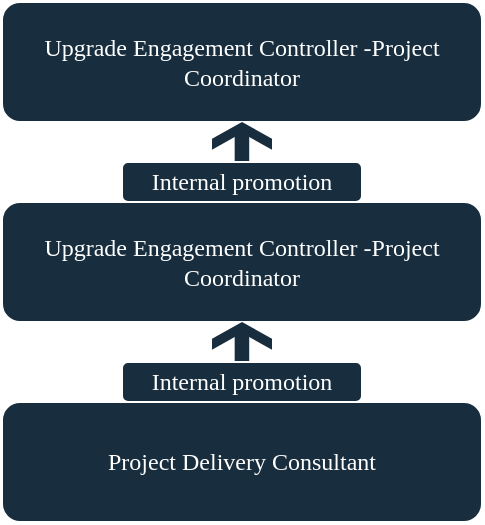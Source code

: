 <mxfile version="24.7.16">
  <diagram id="C5RBs43oDa-KdzZeNtuy" name="Page-1">
    <mxGraphModel dx="880" dy="508" grid="1" gridSize="10" guides="1" tooltips="1" connect="1" arrows="1" fold="1" page="1" pageScale="1" pageWidth="827" pageHeight="1169" math="0" shadow="0">
      <root>
        <mxCell id="WIyWlLk6GJQsqaUBKTNV-0" />
        <mxCell id="WIyWlLk6GJQsqaUBKTNV-1" parent="WIyWlLk6GJQsqaUBKTNV-0" />
        <mxCell id="WIyWlLk6GJQsqaUBKTNV-3" value="&lt;p align=&quot;center&quot; class=&quot;MsoNormal&quot;&gt;&lt;span style=&quot;mso-spacerun:&#39;yes&#39;;font-family:Calibri;mso-bidi-font-family:&#39;Times New Roman&#39;;&lt;br/&gt;font-size:11.0pt;mso-font-kerning:1.0pt;&quot;&gt;Upgrade Engagement Controller -Project Coordinator&lt;/span&gt;&lt;span style=&quot;mso-spacerun:&#39;yes&#39;;font-family:Calibri;mso-bidi-font-family:&#39;Times New Roman&#39;;&lt;br/&gt;font-size:11.0pt;mso-font-kerning:1.0pt;&quot;&gt;&lt;/span&gt;&lt;/p&gt;" style="rounded=1;whiteSpace=wrap;html=1;fontSize=12;glass=0;strokeWidth=1;shadow=0;labelBackgroundColor=none;fillColor=#182E3E;strokeColor=#FFFFFF;fontColor=#FFFFFF;" parent="WIyWlLk6GJQsqaUBKTNV-1" vertex="1">
          <mxGeometry x="294" y="170" width="240" height="60" as="geometry" />
        </mxCell>
        <mxCell id="WIyWlLk6GJQsqaUBKTNV-12" value="&lt;p align=&quot;center&quot; class=&quot;MsoNormal&quot;&gt;&lt;span style=&quot;mso-spacerun:&#39;yes&#39;;font-family:Calibri;mso-bidi-font-family:&#39;Times New Roman&#39;;&lt;br/&gt;font-size:11.0pt;mso-font-kerning:1.0pt;&quot;&gt;Project Delivery Consultant&lt;/span&gt;&lt;span style=&quot;mso-spacerun:&#39;yes&#39;;font-family:Calibri;mso-bidi-font-family:&#39;Times New Roman&#39;;&lt;br/&gt;font-size:11.0pt;mso-font-kerning:1.0pt;&quot;&gt;&lt;/span&gt;&lt;/p&gt;" style="rounded=1;whiteSpace=wrap;html=1;fontSize=12;glass=0;strokeWidth=1;shadow=0;labelBackgroundColor=none;fillColor=#182E3E;strokeColor=#FFFFFF;fontColor=#FFFFFF;" parent="WIyWlLk6GJQsqaUBKTNV-1" vertex="1">
          <mxGeometry x="294" y="270" width="240" height="60" as="geometry" />
        </mxCell>
        <mxCell id="STLNz0UJohC1mNyd4Rkc-4" value="" style="shape=mxgraph.signs.travel.arrow_north;html=1;pointerEvents=1;strokeColor=none;verticalLabelPosition=bottom;verticalAlign=top;align=center;rounded=1;labelBackgroundColor=none;fillColor=#182E3E;fontColor=#FFFFFF;" vertex="1" parent="WIyWlLk6GJQsqaUBKTNV-1">
          <mxGeometry x="399" y="230" width="30" height="20" as="geometry" />
        </mxCell>
        <mxCell id="STLNz0UJohC1mNyd4Rkc-6" value="&lt;p align=&quot;center&quot; class=&quot;MsoNormal&quot;&gt;&lt;span style=&quot;mso-spacerun:&#39;yes&#39;;font-family:Calibri;mso-bidi-font-family:&#39;Times New Roman&#39;;&lt;br/&gt;font-size:11.0pt;mso-font-kerning:1.0pt;&quot;&gt;Internal promotion&lt;/span&gt;&lt;span style=&quot;mso-spacerun:&#39;yes&#39;;font-family:Calibri;mso-bidi-font-family:&#39;Times New Roman&#39;;&lt;br/&gt;font-size:11.0pt;mso-font-kerning:1.0pt;&quot;&gt;&lt;/span&gt;&lt;/p&gt;" style="rounded=1;whiteSpace=wrap;html=1;labelBackgroundColor=none;fillColor=#182E3E;strokeColor=#FFFFFF;fontColor=#FFFFFF;" vertex="1" parent="WIyWlLk6GJQsqaUBKTNV-1">
          <mxGeometry x="354" y="250" width="120" height="20" as="geometry" />
        </mxCell>
        <mxCell id="STLNz0UJohC1mNyd4Rkc-7" value="&lt;p align=&quot;center&quot; class=&quot;MsoNormal&quot;&gt;&lt;span style=&quot;mso-spacerun:&#39;yes&#39;;font-family:Calibri;mso-bidi-font-family:&#39;Times New Roman&#39;;&lt;br/&gt;font-size:11.0pt;mso-font-kerning:1.0pt;&quot;&gt;Upgrade Engagement Controller -Project Coordinator&lt;/span&gt;&lt;span style=&quot;mso-spacerun:&#39;yes&#39;;font-family:Calibri;mso-bidi-font-family:&#39;Times New Roman&#39;;&lt;br/&gt;font-size:11.0pt;mso-font-kerning:1.0pt;&quot;&gt;&lt;/span&gt;&lt;/p&gt;" style="rounded=1;whiteSpace=wrap;html=1;fontSize=12;glass=0;strokeWidth=1;shadow=0;labelBackgroundColor=none;fillColor=#182E3E;strokeColor=#FFFFFF;fontColor=#FFFFFF;" vertex="1" parent="WIyWlLk6GJQsqaUBKTNV-1">
          <mxGeometry x="294" y="70" width="240" height="60" as="geometry" />
        </mxCell>
        <mxCell id="STLNz0UJohC1mNyd4Rkc-8" value="" style="shape=mxgraph.signs.travel.arrow_north;html=1;pointerEvents=1;strokeColor=none;verticalLabelPosition=bottom;verticalAlign=top;align=center;rounded=1;labelBackgroundColor=none;fillColor=#182E3E;fontColor=#FFFFFF;" vertex="1" parent="WIyWlLk6GJQsqaUBKTNV-1">
          <mxGeometry x="399" y="130" width="30" height="20" as="geometry" />
        </mxCell>
        <mxCell id="STLNz0UJohC1mNyd4Rkc-9" value="&lt;p align=&quot;center&quot; class=&quot;MsoNormal&quot;&gt;&lt;span style=&quot;mso-spacerun:&#39;yes&#39;;font-family:Calibri;mso-bidi-font-family:&#39;Times New Roman&#39;;&lt;br/&gt;font-size:11.0pt;mso-font-kerning:1.0pt;&quot;&gt;Internal promotion&lt;/span&gt;&lt;span style=&quot;mso-spacerun:&#39;yes&#39;;font-family:Calibri;mso-bidi-font-family:&#39;Times New Roman&#39;;&lt;br/&gt;font-size:11.0pt;mso-font-kerning:1.0pt;&quot;&gt;&lt;/span&gt;&lt;/p&gt;" style="rounded=1;whiteSpace=wrap;html=1;labelBackgroundColor=none;fillColor=#182E3E;strokeColor=#FFFFFF;fontColor=#FFFFFF;" vertex="1" parent="WIyWlLk6GJQsqaUBKTNV-1">
          <mxGeometry x="354" y="150" width="120" height="20" as="geometry" />
        </mxCell>
      </root>
    </mxGraphModel>
  </diagram>
</mxfile>
